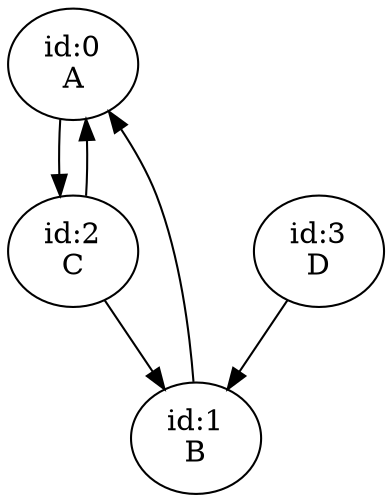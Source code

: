 digraph G{
"id:0
A" -> 
"id:2
C";

"id:1
B" ->
"id:0
A";

"id:2
C" ->
"id:0
A";

"id:2
C" ->
"id:1
B";

"id:3
D" ->
"id:1
B";

}

